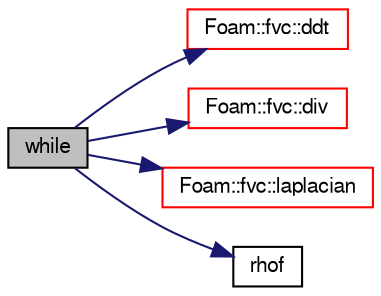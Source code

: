 digraph "while"
{
  bgcolor="transparent";
  edge [fontname="FreeSans",fontsize="10",labelfontname="FreeSans",labelfontsize="10"];
  node [fontname="FreeSans",fontsize="10",shape=record];
  rankdir="LR";
  Node17 [label="while",height=0.2,width=0.4,color="black", fillcolor="grey75", style="filled", fontcolor="black"];
  Node17 -> Node18 [color="midnightblue",fontsize="10",style="solid",fontname="FreeSans"];
  Node18 [label="Foam::fvc::ddt",height=0.2,width=0.4,color="red",URL="$a21134.html#a5dc871206ab86042756c8ccfdc5797ad"];
  Node17 -> Node79 [color="midnightblue",fontsize="10",style="solid",fontname="FreeSans"];
  Node79 [label="Foam::fvc::div",height=0.2,width=0.4,color="red",URL="$a21134.html#a585533948ad80abfe589d920c641f251"];
  Node17 -> Node320 [color="midnightblue",fontsize="10",style="solid",fontname="FreeSans"];
  Node320 [label="Foam::fvc::laplacian",height=0.2,width=0.4,color="red",URL="$a21134.html#ac75bff389d0405149b204b0d7ac214cd"];
  Node17 -> Node322 [color="midnightblue",fontsize="10",style="solid",fontname="FreeSans"];
  Node322 [label="rhof",height=0.2,width=0.4,color="black",URL="$a38450.html#aad82e234d29607836931745292fc3c8b"];
}
